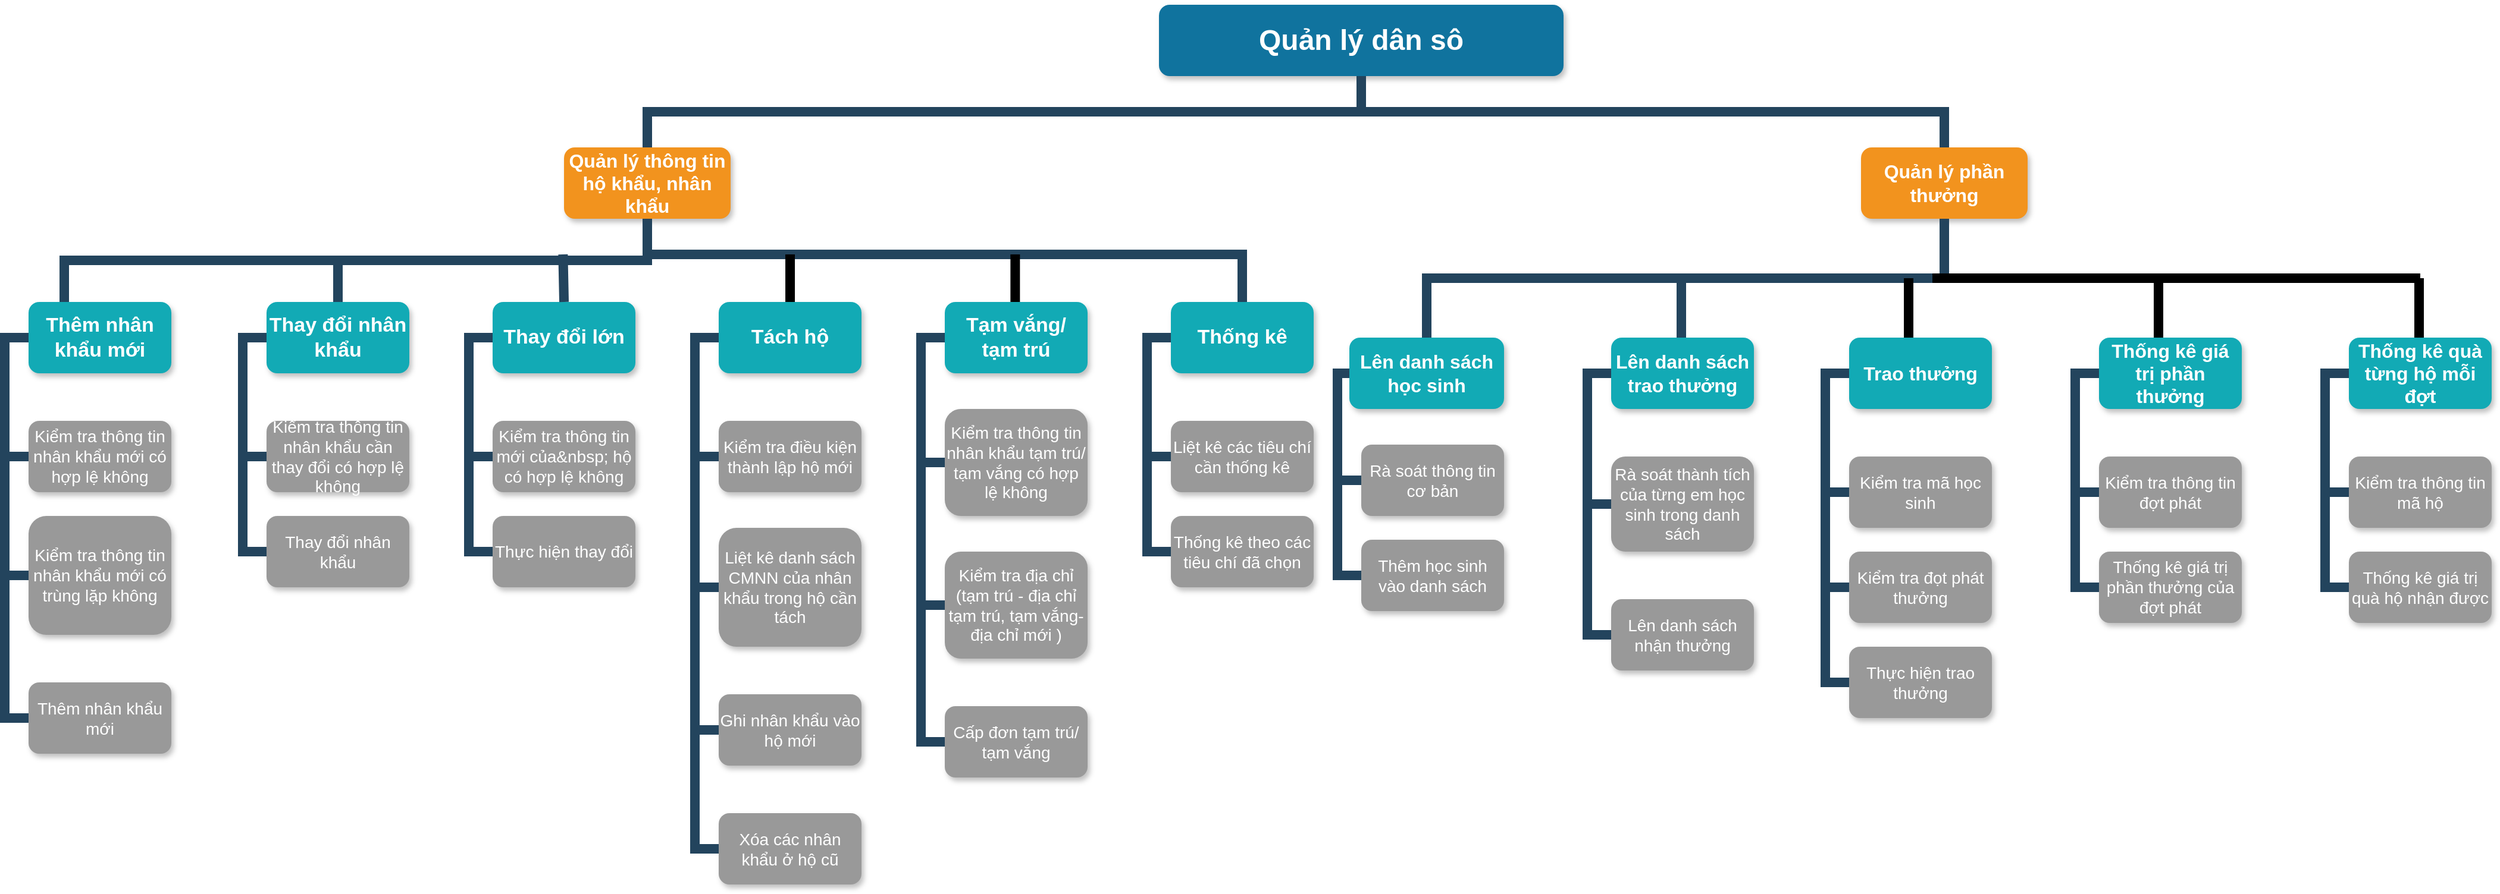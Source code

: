 <mxfile version="20.5.1" type="github">
  <diagram name="Page-1" id="64c3da0e-402f-94eb-ee01-a36477274f13">
    <mxGraphModel dx="2876" dy="1158" grid="1" gridSize="10" guides="1" tooltips="1" connect="1" arrows="1" fold="1" page="0" pageScale="1" pageWidth="1169" pageHeight="826" background="none" math="0" shadow="0">
      <root>
        <mxCell id="0" />
        <mxCell id="1" parent="0" />
        <mxCell id="2" value="Quản lý dân sô" style="whiteSpace=wrap;rounded=1;shadow=1;fillColor=#10739E;strokeColor=none;fontColor=#FFFFFF;fontStyle=1;fontSize=24" parent="1" vertex="1">
          <mxGeometry x="210" y="50" width="340" height="60" as="geometry" />
        </mxCell>
        <mxCell id="3" value="Quản lý thông tin hộ khẩu, nhân khẩu" style="whiteSpace=wrap;rounded=1;fillColor=#F2931E;strokeColor=none;shadow=1;fontColor=#FFFFFF;fontStyle=1;fontSize=16;" parent="1" vertex="1">
          <mxGeometry x="-290" y="170.0" width="140" height="60" as="geometry" />
        </mxCell>
        <mxCell id="4" value="Quản lý phần thưởng" style="whiteSpace=wrap;rounded=1;fillColor=#F2931E;strokeColor=none;shadow=1;fontColor=#FFFFFF;fontStyle=1;fontSize=16;" parent="1" vertex="1">
          <mxGeometry x="800" y="170.0" width="140" height="60" as="geometry" />
        </mxCell>
        <mxCell id="10" value="Thay đổi nhân khẩu" style="whiteSpace=wrap;rounded=1;fillColor=#12AAB5;strokeColor=none;shadow=1;fontColor=#FFFFFF;fontSize=17;fontStyle=1" parent="1" vertex="1">
          <mxGeometry x="-540" y="300.0" width="120" height="60" as="geometry" />
        </mxCell>
        <mxCell id="23" value="Kiểm tra thông tin nhân khẩu cần thay đổi có hợp lệ không" style="whiteSpace=wrap;rounded=1;fillColor=#999999;strokeColor=none;shadow=1;fontColor=#FFFFFF;fontStyle=0;fontSize=14;" parent="1" vertex="1">
          <mxGeometry x="-540" y="400.0" width="120" height="60" as="geometry" />
        </mxCell>
        <mxCell id="24" value="Thay đổi nhân khẩu" style="whiteSpace=wrap;rounded=1;fillColor=#999999;strokeColor=none;shadow=1;fontColor=#FFFFFF;fontStyle=0;fontSize=14;" parent="1" vertex="1">
          <mxGeometry x="-540.0" y="480.0" width="120" height="60" as="geometry" />
        </mxCell>
        <mxCell id="43" value="Lên danh sách học sinh" style="whiteSpace=wrap;rounded=1;fillColor=#12AAB5;strokeColor=none;shadow=1;fontColor=#FFFFFF;fontSize=16;fontStyle=1" parent="1" vertex="1">
          <mxGeometry x="370" y="330" width="130" height="60" as="geometry" />
        </mxCell>
        <mxCell id="45" value="Rà soát thông tin cơ bản" style="whiteSpace=wrap;rounded=1;fillColor=#999999;strokeColor=none;shadow=1;fontColor=#FFFFFF;fontStyle=0;fontSize=14;" parent="1" vertex="1">
          <mxGeometry x="380.0" y="420.0" width="120" height="60" as="geometry" />
        </mxCell>
        <mxCell id="46" value="Thêm học sinh vào danh sách" style="whiteSpace=wrap;rounded=1;fillColor=#999999;strokeColor=none;shadow=1;fontColor=#FFFFFF;fontStyle=0;fontSize=14;" parent="1" vertex="1">
          <mxGeometry x="380.0" y="500.0" width="120" height="60" as="geometry" />
        </mxCell>
        <mxCell id="103" value="" style="edgeStyle=elbowEdgeStyle;elbow=vertical;rounded=0;fontColor=#000000;endArrow=none;endFill=0;strokeWidth=8;strokeColor=#23445D;" parent="1" source="3" target="10" edge="1">
          <mxGeometry width="100" height="100" relative="1" as="geometry">
            <mxPoint x="20" y="290" as="sourcePoint" />
            <mxPoint x="120" y="190" as="targetPoint" />
          </mxGeometry>
        </mxCell>
        <mxCell id="105" value="" style="edgeStyle=elbowEdgeStyle;elbow=horizontal;rounded=0;fontColor=#000000;endArrow=none;endFill=0;strokeWidth=8;strokeColor=#23445D;" parent="1" source="10" target="23" edge="1">
          <mxGeometry width="100" height="100" relative="1" as="geometry">
            <mxPoint x="-600" y="480" as="sourcePoint" />
            <mxPoint x="-500" y="380" as="targetPoint" />
            <Array as="points">
              <mxPoint x="-560" y="380" />
            </Array>
          </mxGeometry>
        </mxCell>
        <mxCell id="106" value="" style="edgeStyle=elbowEdgeStyle;elbow=horizontal;rounded=0;fontColor=#000000;endArrow=none;endFill=0;strokeWidth=8;strokeColor=#23445D;" parent="1" source="10" target="24" edge="1">
          <mxGeometry width="100" height="100" relative="1" as="geometry">
            <mxPoint x="-530" y="340" as="sourcePoint" />
            <mxPoint x="-530" y="440" as="targetPoint" />
            <Array as="points">
              <mxPoint x="-560" y="400" />
            </Array>
          </mxGeometry>
        </mxCell>
        <mxCell id="116" value="" style="edgeStyle=elbowEdgeStyle;elbow=vertical;rounded=0;fontColor=#000000;endArrow=none;endFill=0;strokeWidth=8;strokeColor=#23445D;" parent="1" source="4" target="43" edge="1">
          <mxGeometry width="100" height="100" relative="1" as="geometry">
            <mxPoint x="80" y="250.0" as="sourcePoint" />
            <mxPoint x="-20" y="320" as="targetPoint" />
          </mxGeometry>
        </mxCell>
        <mxCell id="118" value="" style="edgeStyle=elbowEdgeStyle;elbow=horizontal;rounded=0;fontColor=#000000;endArrow=none;endFill=0;strokeWidth=8;strokeColor=#23445D;" parent="1" source="43" target="45" edge="1">
          <mxGeometry width="100" height="100" relative="1" as="geometry">
            <mxPoint x="360" y="350.0" as="sourcePoint" />
            <mxPoint x="370.0" y="450" as="targetPoint" />
            <Array as="points">
              <mxPoint x="360" y="400" />
            </Array>
          </mxGeometry>
        </mxCell>
        <mxCell id="119" value="" style="edgeStyle=elbowEdgeStyle;elbow=horizontal;rounded=0;fontColor=#000000;endArrow=none;endFill=0;strokeWidth=8;strokeColor=#23445D;" parent="1" source="43" target="46" edge="1">
          <mxGeometry width="100" height="100" relative="1" as="geometry">
            <mxPoint x="370" y="350" as="sourcePoint" />
            <mxPoint x="370.0" y="530" as="targetPoint" />
            <Array as="points">
              <mxPoint x="360" y="440" />
            </Array>
          </mxGeometry>
        </mxCell>
        <mxCell id="229" value="" style="edgeStyle=elbowEdgeStyle;elbow=vertical;rounded=0;fontColor=#000000;endArrow=none;endFill=0;strokeWidth=8;strokeColor=#23445D;" parent="1" source="2" target="3" edge="1">
          <mxGeometry width="100" height="100" relative="1" as="geometry">
            <mxPoint x="540" y="140" as="sourcePoint" />
            <mxPoint x="640" y="40" as="targetPoint" />
          </mxGeometry>
        </mxCell>
        <mxCell id="230" value="" style="edgeStyle=elbowEdgeStyle;elbow=vertical;rounded=0;fontColor=#000000;endArrow=none;endFill=0;strokeWidth=8;strokeColor=#23445D;" parent="1" source="2" target="4" edge="1">
          <mxGeometry width="100" height="100" relative="1" as="geometry">
            <mxPoint x="550" y="150" as="sourcePoint" />
            <mxPoint x="650" y="50" as="targetPoint" />
            <Array as="points">
              <mxPoint x="710" y="140" />
            </Array>
          </mxGeometry>
        </mxCell>
        <mxCell id="Pvc_LrXksF8-Iq35pGag-325" value="Thay đổi lớn" style="whiteSpace=wrap;rounded=1;fillColor=#12AAB5;strokeColor=none;shadow=1;fontColor=#FFFFFF;fontSize=17;fontStyle=1" parent="1" vertex="1">
          <mxGeometry x="-350" y="300" width="120" height="60" as="geometry" />
        </mxCell>
        <mxCell id="Pvc_LrXksF8-Iq35pGag-326" value="Kiểm tra thông tin mới của&amp;nbsp; hộ có hợp lệ không" style="whiteSpace=wrap;rounded=1;fillColor=#999999;strokeColor=none;shadow=1;fontColor=#FFFFFF;fontStyle=0;fontSize=14;" parent="1" vertex="1">
          <mxGeometry x="-350" y="400.0" width="120" height="60" as="geometry" />
        </mxCell>
        <mxCell id="Pvc_LrXksF8-Iq35pGag-327" value="Thực hiện thay đổi" style="whiteSpace=wrap;rounded=1;fillColor=#999999;strokeColor=none;shadow=1;fontColor=#FFFFFF;fontStyle=0;fontSize=14;" parent="1" vertex="1">
          <mxGeometry x="-350.0" y="480.0" width="120" height="60" as="geometry" />
        </mxCell>
        <mxCell id="Pvc_LrXksF8-Iq35pGag-331" value="" style="edgeStyle=elbowEdgeStyle;elbow=horizontal;rounded=0;fontColor=#000000;endArrow=none;endFill=0;strokeWidth=8;strokeColor=#23445D;" parent="1" source="Pvc_LrXksF8-Iq35pGag-325" target="Pvc_LrXksF8-Iq35pGag-326" edge="1">
          <mxGeometry width="100" height="100" relative="1" as="geometry">
            <mxPoint x="-410" y="480" as="sourcePoint" />
            <mxPoint x="-310" y="380" as="targetPoint" />
            <Array as="points">
              <mxPoint x="-370" y="380" />
            </Array>
          </mxGeometry>
        </mxCell>
        <mxCell id="Pvc_LrXksF8-Iq35pGag-332" value="" style="edgeStyle=elbowEdgeStyle;elbow=horizontal;rounded=0;fontColor=#000000;endArrow=none;endFill=0;strokeWidth=8;strokeColor=#23445D;" parent="1" source="Pvc_LrXksF8-Iq35pGag-325" target="Pvc_LrXksF8-Iq35pGag-327" edge="1">
          <mxGeometry width="100" height="100" relative="1" as="geometry">
            <mxPoint x="-340" y="340" as="sourcePoint" />
            <mxPoint x="-340" y="440" as="targetPoint" />
            <Array as="points">
              <mxPoint x="-370" y="400" />
            </Array>
          </mxGeometry>
        </mxCell>
        <mxCell id="Pvc_LrXksF8-Iq35pGag-336" value="Tách hộ" style="whiteSpace=wrap;rounded=1;fillColor=#12AAB5;strokeColor=none;shadow=1;fontColor=#FFFFFF;fontSize=17;fontStyle=1" parent="1" vertex="1">
          <mxGeometry x="-160" y="300.0" width="120" height="60" as="geometry" />
        </mxCell>
        <mxCell id="Pvc_LrXksF8-Iq35pGag-337" value="Kiểm tra điều kiện thành lập hộ mới" style="whiteSpace=wrap;rounded=1;fillColor=#999999;strokeColor=none;shadow=1;fontColor=#FFFFFF;fontStyle=0;fontSize=14;" parent="1" vertex="1">
          <mxGeometry x="-160" y="400.0" width="120" height="60" as="geometry" />
        </mxCell>
        <mxCell id="Pvc_LrXksF8-Iq35pGag-338" value="Liệt kê danh sách CMNN của nhân khẩu trong hộ cần tách" style="whiteSpace=wrap;rounded=1;fillColor=#999999;strokeColor=none;shadow=1;fontColor=#FFFFFF;fontStyle=0;fontSize=14;" parent="1" vertex="1">
          <mxGeometry x="-160" y="490" width="120" height="100" as="geometry" />
        </mxCell>
        <mxCell id="Pvc_LrXksF8-Iq35pGag-339" value="Ghi nhân khẩu vào hộ mới" style="whiteSpace=wrap;rounded=1;fillColor=#999999;strokeColor=none;shadow=1;fontColor=#FFFFFF;fontStyle=0;fontSize=14;" parent="1" vertex="1">
          <mxGeometry x="-160" y="630.0" width="120" height="60" as="geometry" />
        </mxCell>
        <mxCell id="Pvc_LrXksF8-Iq35pGag-340" value="Xóa các nhân khẩu ở hộ cũ" style="whiteSpace=wrap;rounded=1;fillColor=#999999;strokeColor=none;shadow=1;fontColor=#FFFFFF;fontStyle=0;fontSize=14;" parent="1" vertex="1">
          <mxGeometry x="-160" y="730" width="120" height="60" as="geometry" />
        </mxCell>
        <mxCell id="Pvc_LrXksF8-Iq35pGag-342" value="" style="edgeStyle=elbowEdgeStyle;elbow=horizontal;rounded=0;fontColor=#000000;endArrow=none;endFill=0;strokeWidth=8;strokeColor=#23445D;" parent="1" source="Pvc_LrXksF8-Iq35pGag-336" target="Pvc_LrXksF8-Iq35pGag-337" edge="1">
          <mxGeometry width="100" height="100" relative="1" as="geometry">
            <mxPoint x="-220" y="480" as="sourcePoint" />
            <mxPoint x="-120" y="380" as="targetPoint" />
            <Array as="points">
              <mxPoint x="-180" y="380" />
            </Array>
          </mxGeometry>
        </mxCell>
        <mxCell id="Pvc_LrXksF8-Iq35pGag-343" value="" style="edgeStyle=elbowEdgeStyle;elbow=horizontal;rounded=0;fontColor=#000000;endArrow=none;endFill=0;strokeWidth=8;strokeColor=#23445D;" parent="1" source="Pvc_LrXksF8-Iq35pGag-336" target="Pvc_LrXksF8-Iq35pGag-338" edge="1">
          <mxGeometry width="100" height="100" relative="1" as="geometry">
            <mxPoint x="-150" y="340" as="sourcePoint" />
            <mxPoint x="-150" y="440" as="targetPoint" />
            <Array as="points">
              <mxPoint x="-180" y="400" />
            </Array>
          </mxGeometry>
        </mxCell>
        <mxCell id="Pvc_LrXksF8-Iq35pGag-345" value="" style="edgeStyle=elbowEdgeStyle;elbow=horizontal;rounded=0;fontColor=#000000;endArrow=none;endFill=0;strokeWidth=8;strokeColor=#23445D;" parent="1" source="Pvc_LrXksF8-Iq35pGag-336" target="Pvc_LrXksF8-Iq35pGag-340" edge="1">
          <mxGeometry width="100" height="100" relative="1" as="geometry">
            <mxPoint x="-130" y="360" as="sourcePoint" />
            <mxPoint x="-130" y="460" as="targetPoint" />
            <Array as="points">
              <mxPoint x="-180" y="410" />
            </Array>
          </mxGeometry>
        </mxCell>
        <mxCell id="Pvc_LrXksF8-Iq35pGag-346" value="" style="edgeStyle=elbowEdgeStyle;elbow=horizontal;rounded=0;fontColor=#000000;endArrow=none;endFill=0;strokeWidth=8;strokeColor=#23445D;" parent="1" source="Pvc_LrXksF8-Iq35pGag-336" target="Pvc_LrXksF8-Iq35pGag-339" edge="1">
          <mxGeometry width="100" height="100" relative="1" as="geometry">
            <mxPoint x="-120" y="370" as="sourcePoint" />
            <mxPoint x="-120" y="470" as="targetPoint" />
            <Array as="points">
              <mxPoint x="-180" y="430" />
            </Array>
          </mxGeometry>
        </mxCell>
        <mxCell id="Pvc_LrXksF8-Iq35pGag-347" value="Tạm vắng/ tạm trú" style="whiteSpace=wrap;rounded=1;fillColor=#12AAB5;strokeColor=none;shadow=1;fontColor=#FFFFFF;fontSize=17;fontStyle=1" parent="1" vertex="1">
          <mxGeometry x="30" y="300.0" width="120" height="60" as="geometry" />
        </mxCell>
        <mxCell id="Pvc_LrXksF8-Iq35pGag-348" value="Kiểm tra thông tin nhân khẩu tạm trú/ tạm vắng có hợp lệ không" style="whiteSpace=wrap;rounded=1;fillColor=#999999;strokeColor=none;shadow=1;fontColor=#FFFFFF;fontStyle=0;fontSize=14;" parent="1" vertex="1">
          <mxGeometry x="30" y="390" width="120" height="90" as="geometry" />
        </mxCell>
        <mxCell id="Pvc_LrXksF8-Iq35pGag-349" value="Kiểm tra địa chỉ (tạm trú - địa chỉ tạm trú, tạm vắng- địa chỉ mới )" style="whiteSpace=wrap;rounded=1;fillColor=#999999;strokeColor=none;shadow=1;fontColor=#FFFFFF;fontStyle=0;fontSize=14;" parent="1" vertex="1">
          <mxGeometry x="30" y="510" width="120" height="90" as="geometry" />
        </mxCell>
        <mxCell id="Pvc_LrXksF8-Iq35pGag-350" value="Cấp đơn tạm trú/ tạm vắng" style="whiteSpace=wrap;rounded=1;fillColor=#999999;strokeColor=none;shadow=1;fontColor=#FFFFFF;fontStyle=0;fontSize=14;" parent="1" vertex="1">
          <mxGeometry x="30" y="640.0" width="120" height="60" as="geometry" />
        </mxCell>
        <mxCell id="Pvc_LrXksF8-Iq35pGag-353" value="" style="edgeStyle=elbowEdgeStyle;elbow=horizontal;rounded=0;fontColor=#000000;endArrow=none;endFill=0;strokeWidth=8;strokeColor=#23445D;" parent="1" source="Pvc_LrXksF8-Iq35pGag-347" target="Pvc_LrXksF8-Iq35pGag-348" edge="1">
          <mxGeometry width="100" height="100" relative="1" as="geometry">
            <mxPoint x="-30" y="480" as="sourcePoint" />
            <mxPoint x="70" y="380" as="targetPoint" />
            <Array as="points">
              <mxPoint x="10" y="380" />
            </Array>
          </mxGeometry>
        </mxCell>
        <mxCell id="Pvc_LrXksF8-Iq35pGag-354" value="" style="edgeStyle=elbowEdgeStyle;elbow=horizontal;rounded=0;fontColor=#000000;endArrow=none;endFill=0;strokeWidth=8;strokeColor=#23445D;" parent="1" source="Pvc_LrXksF8-Iq35pGag-347" target="Pvc_LrXksF8-Iq35pGag-349" edge="1">
          <mxGeometry width="100" height="100" relative="1" as="geometry">
            <mxPoint x="40" y="340" as="sourcePoint" />
            <mxPoint x="40" y="440" as="targetPoint" />
            <Array as="points">
              <mxPoint x="10" y="400" />
            </Array>
          </mxGeometry>
        </mxCell>
        <mxCell id="Pvc_LrXksF8-Iq35pGag-357" value="" style="edgeStyle=elbowEdgeStyle;elbow=horizontal;rounded=0;fontColor=#000000;endArrow=none;endFill=0;strokeWidth=8;strokeColor=#23445D;" parent="1" source="Pvc_LrXksF8-Iq35pGag-347" target="Pvc_LrXksF8-Iq35pGag-350" edge="1">
          <mxGeometry width="100" height="100" relative="1" as="geometry">
            <mxPoint x="70" y="370" as="sourcePoint" />
            <mxPoint x="70" y="470" as="targetPoint" />
            <Array as="points">
              <mxPoint x="10" y="430" />
            </Array>
          </mxGeometry>
        </mxCell>
        <mxCell id="Pvc_LrXksF8-Iq35pGag-358" value="Thống kê" style="whiteSpace=wrap;rounded=1;fillColor=#12AAB5;strokeColor=none;shadow=1;fontColor=#FFFFFF;fontSize=17;fontStyle=1" parent="1" vertex="1">
          <mxGeometry x="220" y="300.0" width="120" height="60" as="geometry" />
        </mxCell>
        <mxCell id="Pvc_LrXksF8-Iq35pGag-359" value="Liệt kê các tiêu chí cần thống kê" style="whiteSpace=wrap;rounded=1;fillColor=#999999;strokeColor=none;shadow=1;fontColor=#FFFFFF;fontStyle=0;fontSize=14;" parent="1" vertex="1">
          <mxGeometry x="220" y="400.0" width="120" height="60" as="geometry" />
        </mxCell>
        <mxCell id="Pvc_LrXksF8-Iq35pGag-360" value="Thống kê theo các tiêu chí đã chọn" style="whiteSpace=wrap;rounded=1;fillColor=#999999;strokeColor=none;shadow=1;fontColor=#FFFFFF;fontStyle=0;fontSize=14;" parent="1" vertex="1">
          <mxGeometry x="220.0" y="480.0" width="120" height="60" as="geometry" />
        </mxCell>
        <mxCell id="Pvc_LrXksF8-Iq35pGag-364" value="" style="edgeStyle=elbowEdgeStyle;elbow=horizontal;rounded=0;fontColor=#000000;endArrow=none;endFill=0;strokeWidth=8;strokeColor=#23445D;" parent="1" source="Pvc_LrXksF8-Iq35pGag-358" target="Pvc_LrXksF8-Iq35pGag-359" edge="1">
          <mxGeometry width="100" height="100" relative="1" as="geometry">
            <mxPoint x="160" y="480" as="sourcePoint" />
            <mxPoint x="260" y="380" as="targetPoint" />
            <Array as="points">
              <mxPoint x="200" y="380" />
            </Array>
          </mxGeometry>
        </mxCell>
        <mxCell id="Pvc_LrXksF8-Iq35pGag-365" value="" style="edgeStyle=elbowEdgeStyle;elbow=horizontal;rounded=0;fontColor=#000000;endArrow=none;endFill=0;strokeWidth=8;strokeColor=#23445D;" parent="1" source="Pvc_LrXksF8-Iq35pGag-358" target="Pvc_LrXksF8-Iq35pGag-360" edge="1">
          <mxGeometry width="100" height="100" relative="1" as="geometry">
            <mxPoint x="230" y="340" as="sourcePoint" />
            <mxPoint x="230" y="440" as="targetPoint" />
            <Array as="points">
              <mxPoint x="200" y="400" />
            </Array>
          </mxGeometry>
        </mxCell>
        <mxCell id="Pvc_LrXksF8-Iq35pGag-369" value="Lên danh sách trao thưởng" style="whiteSpace=wrap;rounded=1;fillColor=#12AAB5;strokeColor=none;shadow=1;fontColor=#FFFFFF;fontSize=16;fontStyle=1" parent="1" vertex="1">
          <mxGeometry x="590" y="330.0" width="120" height="60" as="geometry" />
        </mxCell>
        <mxCell id="Pvc_LrXksF8-Iq35pGag-370" value="Rà soát thành tích của từng em học sinh trong danh sách" style="whiteSpace=wrap;rounded=1;fillColor=#999999;strokeColor=none;shadow=1;fontColor=#FFFFFF;fontStyle=0;fontSize=14;" parent="1" vertex="1">
          <mxGeometry x="590" y="430" width="120" height="80" as="geometry" />
        </mxCell>
        <mxCell id="Pvc_LrXksF8-Iq35pGag-371" value="Lên danh sách nhận thưởng" style="whiteSpace=wrap;rounded=1;fillColor=#999999;strokeColor=none;shadow=1;fontColor=#FFFFFF;fontStyle=0;fontSize=14;" parent="1" vertex="1">
          <mxGeometry x="590.0" y="550.0" width="120" height="60" as="geometry" />
        </mxCell>
        <mxCell id="Pvc_LrXksF8-Iq35pGag-375" value="" style="edgeStyle=elbowEdgeStyle;elbow=horizontal;rounded=0;fontColor=#000000;endArrow=none;endFill=0;strokeWidth=8;strokeColor=#23445D;" parent="1" source="Pvc_LrXksF8-Iq35pGag-369" target="Pvc_LrXksF8-Iq35pGag-370" edge="1">
          <mxGeometry width="100" height="100" relative="1" as="geometry">
            <mxPoint x="530" y="510" as="sourcePoint" />
            <mxPoint x="630" y="410" as="targetPoint" />
            <Array as="points">
              <mxPoint x="570" y="410" />
            </Array>
          </mxGeometry>
        </mxCell>
        <mxCell id="Pvc_LrXksF8-Iq35pGag-376" value="" style="edgeStyle=elbowEdgeStyle;elbow=horizontal;rounded=0;fontColor=#000000;endArrow=none;endFill=0;strokeWidth=8;strokeColor=#23445D;" parent="1" source="Pvc_LrXksF8-Iq35pGag-369" target="Pvc_LrXksF8-Iq35pGag-371" edge="1">
          <mxGeometry width="100" height="100" relative="1" as="geometry">
            <mxPoint x="600" y="370" as="sourcePoint" />
            <mxPoint x="600" y="470" as="targetPoint" />
            <Array as="points">
              <mxPoint x="570" y="430" />
            </Array>
          </mxGeometry>
        </mxCell>
        <mxCell id="Pvc_LrXksF8-Iq35pGag-380" value="Trao thưởng" style="whiteSpace=wrap;rounded=1;fillColor=#12AAB5;strokeColor=none;shadow=1;fontColor=#FFFFFF;fontSize=16;fontStyle=1" parent="1" vertex="1">
          <mxGeometry x="790" y="330.0" width="120" height="60" as="geometry" />
        </mxCell>
        <mxCell id="Pvc_LrXksF8-Iq35pGag-381" value="Kiểm tra mã học sinh" style="whiteSpace=wrap;rounded=1;fillColor=#999999;strokeColor=none;shadow=1;fontColor=#FFFFFF;fontStyle=0;fontSize=14;" parent="1" vertex="1">
          <mxGeometry x="790" y="430.0" width="120" height="60" as="geometry" />
        </mxCell>
        <mxCell id="Pvc_LrXksF8-Iq35pGag-382" value="Kiểm tra đọt phát thưởng" style="whiteSpace=wrap;rounded=1;fillColor=#999999;strokeColor=none;shadow=1;fontColor=#FFFFFF;fontStyle=0;fontSize=14;" parent="1" vertex="1">
          <mxGeometry x="790.0" y="510.0" width="120" height="60" as="geometry" />
        </mxCell>
        <mxCell id="Pvc_LrXksF8-Iq35pGag-383" value="Thực hiện trao thưởng" style="whiteSpace=wrap;rounded=1;fillColor=#999999;strokeColor=none;shadow=1;fontColor=#FFFFFF;fontStyle=0;fontSize=14;" parent="1" vertex="1">
          <mxGeometry x="790" y="590.0" width="120" height="60" as="geometry" />
        </mxCell>
        <mxCell id="Pvc_LrXksF8-Iq35pGag-386" value="" style="edgeStyle=elbowEdgeStyle;elbow=horizontal;rounded=0;fontColor=#000000;endArrow=none;endFill=0;strokeWidth=8;strokeColor=#23445D;" parent="1" source="Pvc_LrXksF8-Iq35pGag-380" target="Pvc_LrXksF8-Iq35pGag-381" edge="1">
          <mxGeometry width="100" height="100" relative="1" as="geometry">
            <mxPoint x="730" y="510" as="sourcePoint" />
            <mxPoint x="830" y="410" as="targetPoint" />
            <Array as="points">
              <mxPoint x="770" y="410" />
            </Array>
          </mxGeometry>
        </mxCell>
        <mxCell id="Pvc_LrXksF8-Iq35pGag-387" value="" style="edgeStyle=elbowEdgeStyle;elbow=horizontal;rounded=0;fontColor=#000000;endArrow=none;endFill=0;strokeWidth=8;strokeColor=#23445D;" parent="1" source="Pvc_LrXksF8-Iq35pGag-380" target="Pvc_LrXksF8-Iq35pGag-382" edge="1">
          <mxGeometry width="100" height="100" relative="1" as="geometry">
            <mxPoint x="800" y="370" as="sourcePoint" />
            <mxPoint x="800" y="470" as="targetPoint" />
            <Array as="points">
              <mxPoint x="770" y="430" />
            </Array>
          </mxGeometry>
        </mxCell>
        <mxCell id="Pvc_LrXksF8-Iq35pGag-390" value="" style="edgeStyle=elbowEdgeStyle;elbow=horizontal;rounded=0;fontColor=#000000;endArrow=none;endFill=0;strokeWidth=8;strokeColor=#23445D;" parent="1" source="Pvc_LrXksF8-Iq35pGag-380" target="Pvc_LrXksF8-Iq35pGag-383" edge="1">
          <mxGeometry width="100" height="100" relative="1" as="geometry">
            <mxPoint x="830" y="400" as="sourcePoint" />
            <mxPoint x="830" y="500" as="targetPoint" />
            <Array as="points">
              <mxPoint x="770" y="460" />
            </Array>
          </mxGeometry>
        </mxCell>
        <mxCell id="Pvc_LrXksF8-Iq35pGag-391" value="Thống kê giá trị phần thưởng" style="whiteSpace=wrap;rounded=1;fillColor=#12AAB5;strokeColor=none;shadow=1;fontColor=#FFFFFF;fontSize=16;fontStyle=1" parent="1" vertex="1">
          <mxGeometry x="1000" y="330.0" width="120" height="60" as="geometry" />
        </mxCell>
        <mxCell id="Pvc_LrXksF8-Iq35pGag-392" value="Kiểm tra thông tin đợt phát" style="whiteSpace=wrap;rounded=1;fillColor=#999999;strokeColor=none;shadow=1;fontColor=#FFFFFF;fontStyle=0;fontSize=14;" parent="1" vertex="1">
          <mxGeometry x="1000" y="430.0" width="120" height="60" as="geometry" />
        </mxCell>
        <mxCell id="Pvc_LrXksF8-Iq35pGag-393" value="Thống kê giá trị phần thưởng của đợt phát" style="whiteSpace=wrap;rounded=1;fillColor=#999999;strokeColor=none;shadow=1;fontColor=#FFFFFF;fontStyle=0;fontSize=14;" parent="1" vertex="1">
          <mxGeometry x="1000" y="510.0" width="120" height="60" as="geometry" />
        </mxCell>
        <mxCell id="Pvc_LrXksF8-Iq35pGag-397" value="" style="edgeStyle=elbowEdgeStyle;elbow=horizontal;rounded=0;fontColor=#000000;endArrow=none;endFill=0;strokeWidth=8;strokeColor=#23445D;" parent="1" source="Pvc_LrXksF8-Iq35pGag-391" target="Pvc_LrXksF8-Iq35pGag-392" edge="1">
          <mxGeometry width="100" height="100" relative="1" as="geometry">
            <mxPoint x="940" y="510" as="sourcePoint" />
            <mxPoint x="1040" y="410" as="targetPoint" />
            <Array as="points">
              <mxPoint x="980" y="410" />
            </Array>
          </mxGeometry>
        </mxCell>
        <mxCell id="Pvc_LrXksF8-Iq35pGag-398" value="" style="edgeStyle=elbowEdgeStyle;elbow=horizontal;rounded=0;fontColor=#000000;endArrow=none;endFill=0;strokeWidth=8;strokeColor=#23445D;" parent="1" source="Pvc_LrXksF8-Iq35pGag-391" target="Pvc_LrXksF8-Iq35pGag-393" edge="1">
          <mxGeometry width="100" height="100" relative="1" as="geometry">
            <mxPoint x="1010" y="370" as="sourcePoint" />
            <mxPoint x="1010" y="470" as="targetPoint" />
            <Array as="points">
              <mxPoint x="980" y="430" />
            </Array>
          </mxGeometry>
        </mxCell>
        <mxCell id="Pvc_LrXksF8-Iq35pGag-402" value="Thống kê quà từng hộ mỗi đợt" style="whiteSpace=wrap;rounded=1;fillColor=#12AAB5;strokeColor=none;shadow=1;fontColor=#FFFFFF;fontSize=16;fontStyle=1" parent="1" vertex="1">
          <mxGeometry x="1210" y="330.0" width="120" height="60" as="geometry" />
        </mxCell>
        <mxCell id="Pvc_LrXksF8-Iq35pGag-403" value="Kiểm tra thông tin mã hộ" style="whiteSpace=wrap;rounded=1;fillColor=#999999;strokeColor=none;shadow=1;fontColor=#FFFFFF;fontStyle=0;fontSize=14;" parent="1" vertex="1">
          <mxGeometry x="1210" y="430.0" width="120" height="60" as="geometry" />
        </mxCell>
        <mxCell id="Pvc_LrXksF8-Iq35pGag-404" value="Thống kê giá trị quà hộ nhận được" style="whiteSpace=wrap;rounded=1;fillColor=#999999;strokeColor=none;shadow=1;fontColor=#FFFFFF;fontStyle=0;fontSize=14;" parent="1" vertex="1">
          <mxGeometry x="1210" y="510.0" width="120" height="60" as="geometry" />
        </mxCell>
        <mxCell id="Pvc_LrXksF8-Iq35pGag-408" value="" style="edgeStyle=elbowEdgeStyle;elbow=horizontal;rounded=0;fontColor=#000000;endArrow=none;endFill=0;strokeWidth=8;strokeColor=#23445D;" parent="1" source="Pvc_LrXksF8-Iq35pGag-402" target="Pvc_LrXksF8-Iq35pGag-403" edge="1">
          <mxGeometry width="100" height="100" relative="1" as="geometry">
            <mxPoint x="1150" y="510" as="sourcePoint" />
            <mxPoint x="1250" y="410" as="targetPoint" />
            <Array as="points">
              <mxPoint x="1190" y="410" />
            </Array>
          </mxGeometry>
        </mxCell>
        <mxCell id="Pvc_LrXksF8-Iq35pGag-409" value="" style="edgeStyle=elbowEdgeStyle;elbow=horizontal;rounded=0;fontColor=#000000;endArrow=none;endFill=0;strokeWidth=8;strokeColor=#23445D;" parent="1" source="Pvc_LrXksF8-Iq35pGag-402" target="Pvc_LrXksF8-Iq35pGag-404" edge="1">
          <mxGeometry width="100" height="100" relative="1" as="geometry">
            <mxPoint x="1220" y="370" as="sourcePoint" />
            <mxPoint x="1220" y="470" as="targetPoint" />
            <Array as="points">
              <mxPoint x="1190" y="430" />
            </Array>
          </mxGeometry>
        </mxCell>
        <mxCell id="Pvc_LrXksF8-Iq35pGag-415" value="" style="edgeStyle=elbowEdgeStyle;elbow=vertical;rounded=0;fontColor=#000000;endArrow=none;endFill=0;strokeWidth=8;strokeColor=#23445D;" parent="1" edge="1">
          <mxGeometry width="100" height="100" relative="1" as="geometry">
            <mxPoint x="649" y="280" as="sourcePoint" />
            <mxPoint x="649" y="330" as="targetPoint" />
            <Array as="points">
              <mxPoint x="649" y="280" />
            </Array>
          </mxGeometry>
        </mxCell>
        <mxCell id="Pvc_LrXksF8-Iq35pGag-419" value="" style="endArrow=none;html=1;rounded=0;strokeWidth=8;" parent="1" edge="1">
          <mxGeometry width="50" height="50" relative="1" as="geometry">
            <mxPoint x="840" y="280" as="sourcePoint" />
            <mxPoint x="840" y="330" as="targetPoint" />
          </mxGeometry>
        </mxCell>
        <mxCell id="Pvc_LrXksF8-Iq35pGag-420" value="" style="endArrow=none;html=1;rounded=0;strokeWidth=8;" parent="1" edge="1">
          <mxGeometry width="50" height="50" relative="1" as="geometry">
            <mxPoint x="1050" y="280" as="sourcePoint" />
            <mxPoint x="1050" y="330" as="targetPoint" />
          </mxGeometry>
        </mxCell>
        <mxCell id="Pvc_LrXksF8-Iq35pGag-421" value="" style="endArrow=none;html=1;rounded=0;strokeWidth=8;" parent="1" edge="1">
          <mxGeometry width="50" height="50" relative="1" as="geometry">
            <mxPoint x="1269" y="280" as="sourcePoint" />
            <mxPoint x="1269" y="330" as="targetPoint" />
          </mxGeometry>
        </mxCell>
        <mxCell id="Pvc_LrXksF8-Iq35pGag-424" value="" style="endArrow=none;html=1;rounded=0;strokeWidth=8;" parent="1" edge="1">
          <mxGeometry width="50" height="50" relative="1" as="geometry">
            <mxPoint x="860" y="280" as="sourcePoint" />
            <mxPoint x="1270" y="280" as="targetPoint" />
          </mxGeometry>
        </mxCell>
        <mxCell id="Pvc_LrXksF8-Iq35pGag-426" value="Thêm nhân khẩu mới" style="whiteSpace=wrap;rounded=1;fillColor=#12AAB5;strokeColor=none;shadow=1;fontColor=#FFFFFF;fontSize=17;fontStyle=1" parent="1" vertex="1">
          <mxGeometry x="-740" y="300.0" width="120" height="60" as="geometry" />
        </mxCell>
        <mxCell id="Pvc_LrXksF8-Iq35pGag-427" value="Kiểm tra thông tin nhân khẩu mới có hợp lệ không" style="whiteSpace=wrap;rounded=1;fillColor=#999999;strokeColor=none;shadow=1;fontColor=#FFFFFF;fontStyle=0;fontSize=14;" parent="1" vertex="1">
          <mxGeometry x="-740" y="400.0" width="120" height="60" as="geometry" />
        </mxCell>
        <mxCell id="Pvc_LrXksF8-Iq35pGag-428" value="Kiểm tra thông tin nhân khẩu mới có trùng lặp không" style="whiteSpace=wrap;rounded=1;fillColor=#999999;strokeColor=none;shadow=1;fontColor=#FFFFFF;fontStyle=0;fontSize=14;" parent="1" vertex="1">
          <mxGeometry x="-740" y="480" width="120" height="100" as="geometry" />
        </mxCell>
        <mxCell id="Pvc_LrXksF8-Iq35pGag-429" value="Thêm nhân khẩu mới" style="whiteSpace=wrap;rounded=1;fillColor=#999999;strokeColor=none;shadow=1;fontColor=#FFFFFF;fontStyle=0;fontSize=14;" parent="1" vertex="1">
          <mxGeometry x="-740" y="620.0" width="120" height="60" as="geometry" />
        </mxCell>
        <mxCell id="Pvc_LrXksF8-Iq35pGag-432" value="" style="edgeStyle=elbowEdgeStyle;elbow=horizontal;rounded=0;fontColor=#000000;endArrow=none;endFill=0;strokeWidth=8;strokeColor=#23445D;" parent="1" source="Pvc_LrXksF8-Iq35pGag-426" target="Pvc_LrXksF8-Iq35pGag-427" edge="1">
          <mxGeometry width="100" height="100" relative="1" as="geometry">
            <mxPoint x="-800" y="480" as="sourcePoint" />
            <mxPoint x="-700" y="380" as="targetPoint" />
            <Array as="points">
              <mxPoint x="-760" y="380" />
            </Array>
          </mxGeometry>
        </mxCell>
        <mxCell id="Pvc_LrXksF8-Iq35pGag-433" value="" style="edgeStyle=elbowEdgeStyle;elbow=horizontal;rounded=0;fontColor=#000000;endArrow=none;endFill=0;strokeWidth=8;strokeColor=#23445D;" parent="1" source="Pvc_LrXksF8-Iq35pGag-426" target="Pvc_LrXksF8-Iq35pGag-428" edge="1">
          <mxGeometry width="100" height="100" relative="1" as="geometry">
            <mxPoint x="-730" y="340" as="sourcePoint" />
            <mxPoint x="-730" y="440" as="targetPoint" />
            <Array as="points">
              <mxPoint x="-760" y="400" />
            </Array>
          </mxGeometry>
        </mxCell>
        <mxCell id="Pvc_LrXksF8-Iq35pGag-436" value="" style="edgeStyle=elbowEdgeStyle;elbow=horizontal;rounded=0;fontColor=#000000;endArrow=none;endFill=0;strokeWidth=8;strokeColor=#23445D;" parent="1" source="Pvc_LrXksF8-Iq35pGag-426" target="Pvc_LrXksF8-Iq35pGag-429" edge="1">
          <mxGeometry width="100" height="100" relative="1" as="geometry">
            <mxPoint x="-700" y="370" as="sourcePoint" />
            <mxPoint x="-700" y="470" as="targetPoint" />
            <Array as="points">
              <mxPoint x="-760" y="430" />
            </Array>
          </mxGeometry>
        </mxCell>
        <mxCell id="Pvc_LrXksF8-Iq35pGag-438" value="" style="edgeStyle=elbowEdgeStyle;elbow=vertical;rounded=0;fontColor=#000000;endArrow=none;endFill=0;strokeWidth=8;strokeColor=#23445D;entryX=0.5;entryY=0;entryDx=0;entryDy=0;" parent="1" target="Pvc_LrXksF8-Iq35pGag-358" edge="1">
          <mxGeometry width="100" height="100" relative="1" as="geometry">
            <mxPoint x="-220" y="250" as="sourcePoint" />
            <mxPoint x="-470" y="310.0" as="targetPoint" />
            <Array as="points">
              <mxPoint x="-10" y="260" />
              <mxPoint x="30" y="270" />
              <mxPoint x="90" y="260" />
            </Array>
          </mxGeometry>
        </mxCell>
        <mxCell id="Pvc_LrXksF8-Iq35pGag-439" value="" style="edgeStyle=elbowEdgeStyle;elbow=vertical;rounded=0;fontColor=#000000;endArrow=none;endFill=0;strokeWidth=8;strokeColor=#23445D;" parent="1" edge="1">
          <mxGeometry width="100" height="100" relative="1" as="geometry">
            <mxPoint x="-480" y="265" as="sourcePoint" />
            <mxPoint x="-710" y="300.0" as="targetPoint" />
            <Array as="points">
              <mxPoint x="-590" y="265" />
            </Array>
          </mxGeometry>
        </mxCell>
        <mxCell id="Pvc_LrXksF8-Iq35pGag-440" value="" style="edgeStyle=elbowEdgeStyle;elbow=vertical;rounded=0;fontColor=#000000;endArrow=none;endFill=0;strokeWidth=8;strokeColor=#23445D;entryX=0.5;entryY=0;entryDx=0;entryDy=0;" parent="1" target="Pvc_LrXksF8-Iq35pGag-325" edge="1">
          <mxGeometry width="100" height="100" relative="1" as="geometry">
            <mxPoint x="-290.83" y="260" as="sourcePoint" />
            <mxPoint x="-291" y="290" as="targetPoint" />
            <Array as="points">
              <mxPoint x="-290.83" y="260" />
            </Array>
          </mxGeometry>
        </mxCell>
        <mxCell id="Pvc_LrXksF8-Iq35pGag-441" value="" style="endArrow=none;html=1;rounded=0;strokeWidth=8;" parent="1" edge="1">
          <mxGeometry width="50" height="50" relative="1" as="geometry">
            <mxPoint x="-100" y="300" as="sourcePoint" />
            <mxPoint x="-100" y="260" as="targetPoint" />
          </mxGeometry>
        </mxCell>
        <mxCell id="Pvc_LrXksF8-Iq35pGag-444" value="" style="endArrow=none;html=1;rounded=0;strokeWidth=8;" parent="1" edge="1">
          <mxGeometry width="50" height="50" relative="1" as="geometry">
            <mxPoint x="89.17" y="300" as="sourcePoint" />
            <mxPoint x="89.17" y="260" as="targetPoint" />
          </mxGeometry>
        </mxCell>
      </root>
    </mxGraphModel>
  </diagram>
</mxfile>
